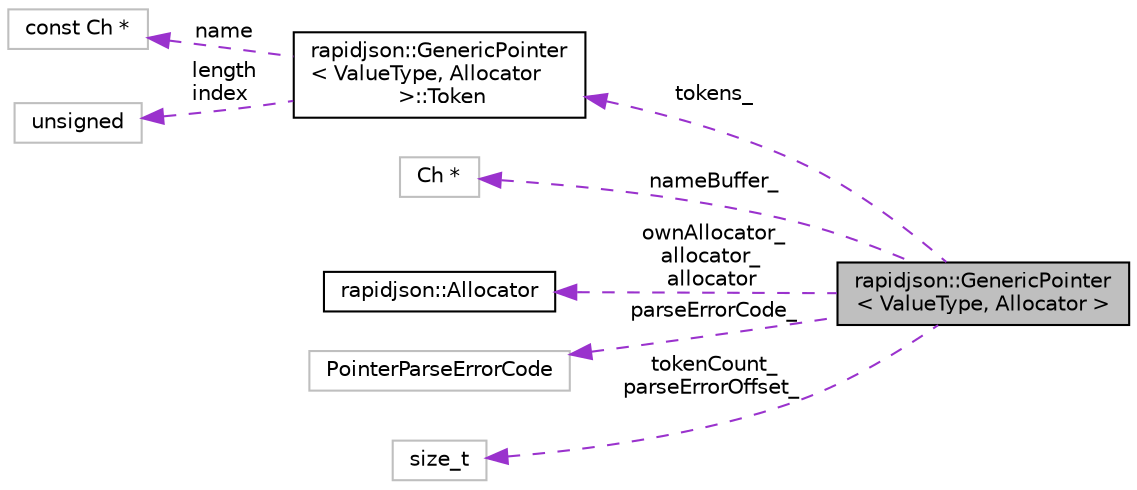 digraph "rapidjson::GenericPointer&lt; ValueType, Allocator &gt;"
{
 // INTERACTIVE_SVG=YES
 // LATEX_PDF_SIZE
  edge [fontname="Helvetica",fontsize="10",labelfontname="Helvetica",labelfontsize="10"];
  node [fontname="Helvetica",fontsize="10",shape=record];
  rankdir="LR";
  Node1 [label="rapidjson::GenericPointer\l\< ValueType, Allocator \>",height=0.2,width=0.4,color="black", fillcolor="grey75", style="filled", fontcolor="black",tooltip="Represents a JSON Pointer. Use Pointer for UTF8 encoding and default allocator."];
  Node2 -> Node1 [dir="back",color="darkorchid3",fontsize="10",style="dashed",label=" tokens_" ,fontname="Helvetica"];
  Node2 [label="rapidjson::GenericPointer\l\< ValueType, Allocator\l \>::Token",height=0.2,width=0.4,color="black", fillcolor="white", style="filled",URL="$structrapidjson_1_1_generic_pointer_1_1_token.html",tooltip="A token is the basic units of internal representation."];
  Node3 -> Node2 [dir="back",color="darkorchid3",fontsize="10",style="dashed",label=" name" ,fontname="Helvetica"];
  Node3 [label="const Ch *",height=0.2,width=0.4,color="grey75", fillcolor="white", style="filled",tooltip=" "];
  Node4 -> Node2 [dir="back",color="darkorchid3",fontsize="10",style="dashed",label=" length\nindex" ,fontname="Helvetica"];
  Node4 [label="unsigned",height=0.2,width=0.4,color="grey75", fillcolor="white", style="filled",tooltip=" "];
  Node5 -> Node1 [dir="back",color="darkorchid3",fontsize="10",style="dashed",label=" nameBuffer_" ,fontname="Helvetica"];
  Node5 [label="Ch *",height=0.2,width=0.4,color="grey75", fillcolor="white", style="filled",tooltip=" "];
  Node6 -> Node1 [dir="back",color="darkorchid3",fontsize="10",style="dashed",label=" ownAllocator_\nallocator_\nallocator" ,fontname="Helvetica"];
  Node6 [label="rapidjson::Allocator",height=0.2,width=0.4,color="black", fillcolor="white", style="filled",URL="$classrapidjson_1_1_allocator.html",tooltip="Concept for allocating, resizing and freeing memory block."];
  Node7 -> Node1 [dir="back",color="darkorchid3",fontsize="10",style="dashed",label=" parseErrorCode_" ,fontname="Helvetica"];
  Node7 [label="PointerParseErrorCode",height=0.2,width=0.4,color="grey75", fillcolor="white", style="filled",tooltip=" "];
  Node8 -> Node1 [dir="back",color="darkorchid3",fontsize="10",style="dashed",label=" tokenCount_\nparseErrorOffset_" ,fontname="Helvetica"];
  Node8 [label="size_t",height=0.2,width=0.4,color="grey75", fillcolor="white", style="filled",tooltip=" "];
}
